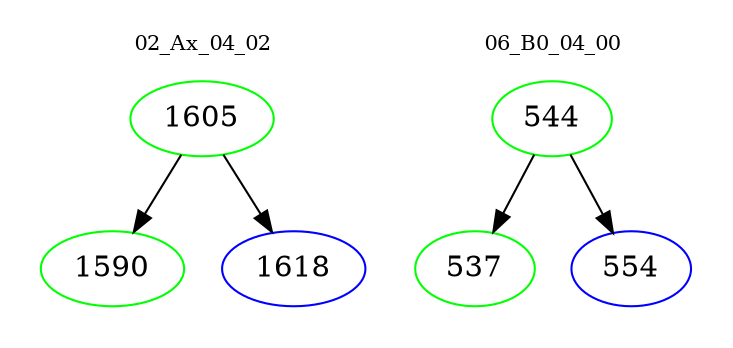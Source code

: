 digraph{
subgraph cluster_0 {
color = white
label = "02_Ax_04_02";
fontsize=10;
T0_1605 [label="1605", color="green"]
T0_1605 -> T0_1590 [color="black"]
T0_1590 [label="1590", color="green"]
T0_1605 -> T0_1618 [color="black"]
T0_1618 [label="1618", color="blue"]
}
subgraph cluster_1 {
color = white
label = "06_B0_04_00";
fontsize=10;
T1_544 [label="544", color="green"]
T1_544 -> T1_537 [color="black"]
T1_537 [label="537", color="green"]
T1_544 -> T1_554 [color="black"]
T1_554 [label="554", color="blue"]
}
}
